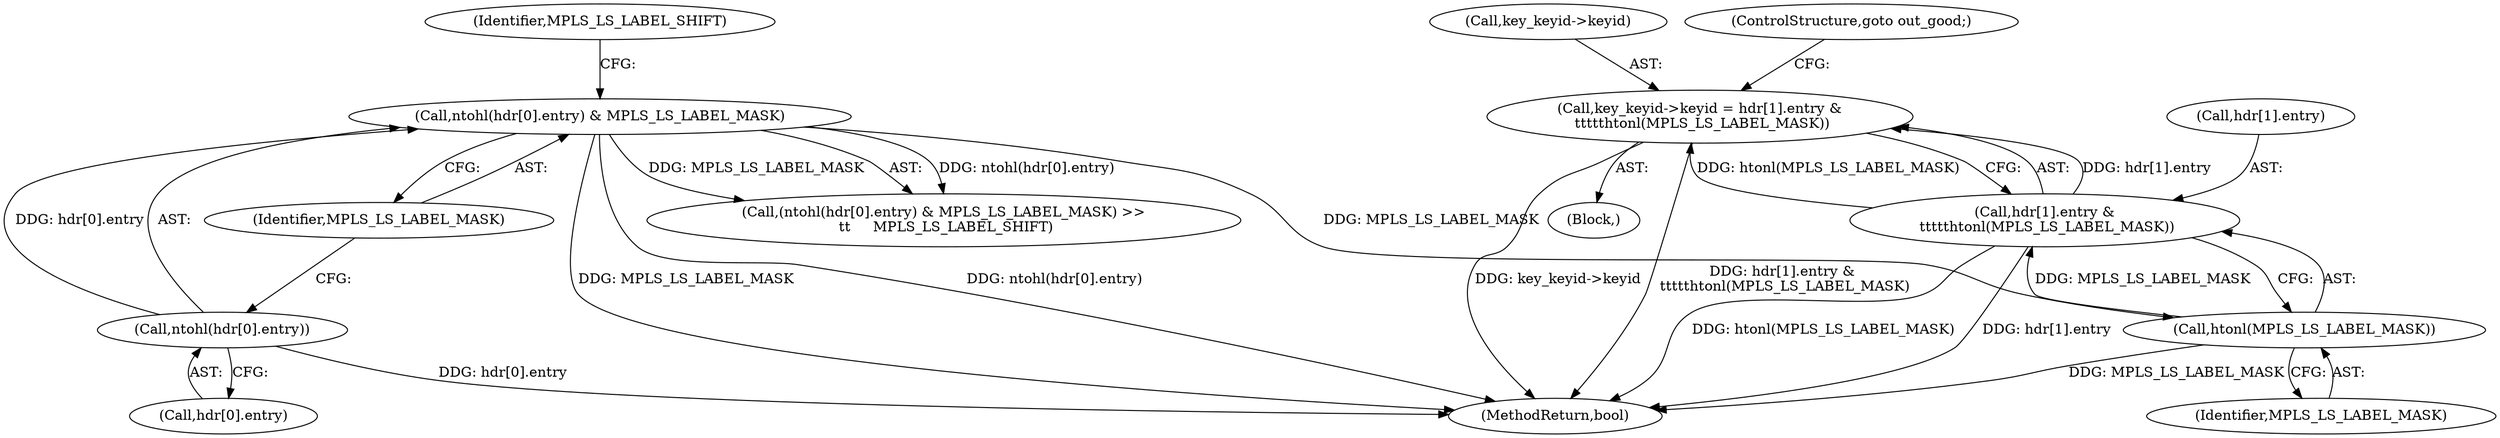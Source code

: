 digraph "0_linux_a6e544b0a88b53114bfa5a57e21b7be7a8dfc9d0@pointer" {
"1000510" [label="(Call,key_keyid->keyid = hdr[1].entry &\n \t\t\t\t\thtonl(MPLS_LS_LABEL_MASK))"];
"1000514" [label="(Call,hdr[1].entry &\n \t\t\t\t\thtonl(MPLS_LS_LABEL_MASK))"];
"1000520" [label="(Call,htonl(MPLS_LS_LABEL_MASK))"];
"1000488" [label="(Call,ntohl(hdr[0].entry) & MPLS_LS_LABEL_MASK)"];
"1000489" [label="(Call,ntohl(hdr[0].entry))"];
"1000511" [label="(Call,key_keyid->keyid)"];
"1000496" [label="(Identifier,MPLS_LS_LABEL_SHIFT)"];
"1000777" [label="(MethodReturn,bool)"];
"1000490" [label="(Call,hdr[0].entry)"];
"1000488" [label="(Call,ntohl(hdr[0].entry) & MPLS_LS_LABEL_MASK)"];
"1000520" [label="(Call,htonl(MPLS_LS_LABEL_MASK))"];
"1000510" [label="(Call,key_keyid->keyid = hdr[1].entry &\n \t\t\t\t\thtonl(MPLS_LS_LABEL_MASK))"];
"1000503" [label="(Block,)"];
"1000495" [label="(Identifier,MPLS_LS_LABEL_MASK)"];
"1000521" [label="(Identifier,MPLS_LS_LABEL_MASK)"];
"1000515" [label="(Call,hdr[1].entry)"];
"1000514" [label="(Call,hdr[1].entry &\n \t\t\t\t\thtonl(MPLS_LS_LABEL_MASK))"];
"1000489" [label="(Call,ntohl(hdr[0].entry))"];
"1000487" [label="(Call,(ntohl(hdr[0].entry) & MPLS_LS_LABEL_MASK) >>\n \t\t     MPLS_LS_LABEL_SHIFT)"];
"1000522" [label="(ControlStructure,goto out_good;)"];
"1000510" -> "1000503"  [label="AST: "];
"1000510" -> "1000514"  [label="CFG: "];
"1000511" -> "1000510"  [label="AST: "];
"1000514" -> "1000510"  [label="AST: "];
"1000522" -> "1000510"  [label="CFG: "];
"1000510" -> "1000777"  [label="DDG: hdr[1].entry &\n \t\t\t\t\thtonl(MPLS_LS_LABEL_MASK)"];
"1000510" -> "1000777"  [label="DDG: key_keyid->keyid"];
"1000514" -> "1000510"  [label="DDG: hdr[1].entry"];
"1000514" -> "1000510"  [label="DDG: htonl(MPLS_LS_LABEL_MASK)"];
"1000514" -> "1000520"  [label="CFG: "];
"1000515" -> "1000514"  [label="AST: "];
"1000520" -> "1000514"  [label="AST: "];
"1000514" -> "1000777"  [label="DDG: htonl(MPLS_LS_LABEL_MASK)"];
"1000514" -> "1000777"  [label="DDG: hdr[1].entry"];
"1000520" -> "1000514"  [label="DDG: MPLS_LS_LABEL_MASK"];
"1000520" -> "1000521"  [label="CFG: "];
"1000521" -> "1000520"  [label="AST: "];
"1000520" -> "1000777"  [label="DDG: MPLS_LS_LABEL_MASK"];
"1000488" -> "1000520"  [label="DDG: MPLS_LS_LABEL_MASK"];
"1000488" -> "1000487"  [label="AST: "];
"1000488" -> "1000495"  [label="CFG: "];
"1000489" -> "1000488"  [label="AST: "];
"1000495" -> "1000488"  [label="AST: "];
"1000496" -> "1000488"  [label="CFG: "];
"1000488" -> "1000777"  [label="DDG: ntohl(hdr[0].entry)"];
"1000488" -> "1000777"  [label="DDG: MPLS_LS_LABEL_MASK"];
"1000488" -> "1000487"  [label="DDG: ntohl(hdr[0].entry)"];
"1000488" -> "1000487"  [label="DDG: MPLS_LS_LABEL_MASK"];
"1000489" -> "1000488"  [label="DDG: hdr[0].entry"];
"1000489" -> "1000490"  [label="CFG: "];
"1000490" -> "1000489"  [label="AST: "];
"1000495" -> "1000489"  [label="CFG: "];
"1000489" -> "1000777"  [label="DDG: hdr[0].entry"];
}
